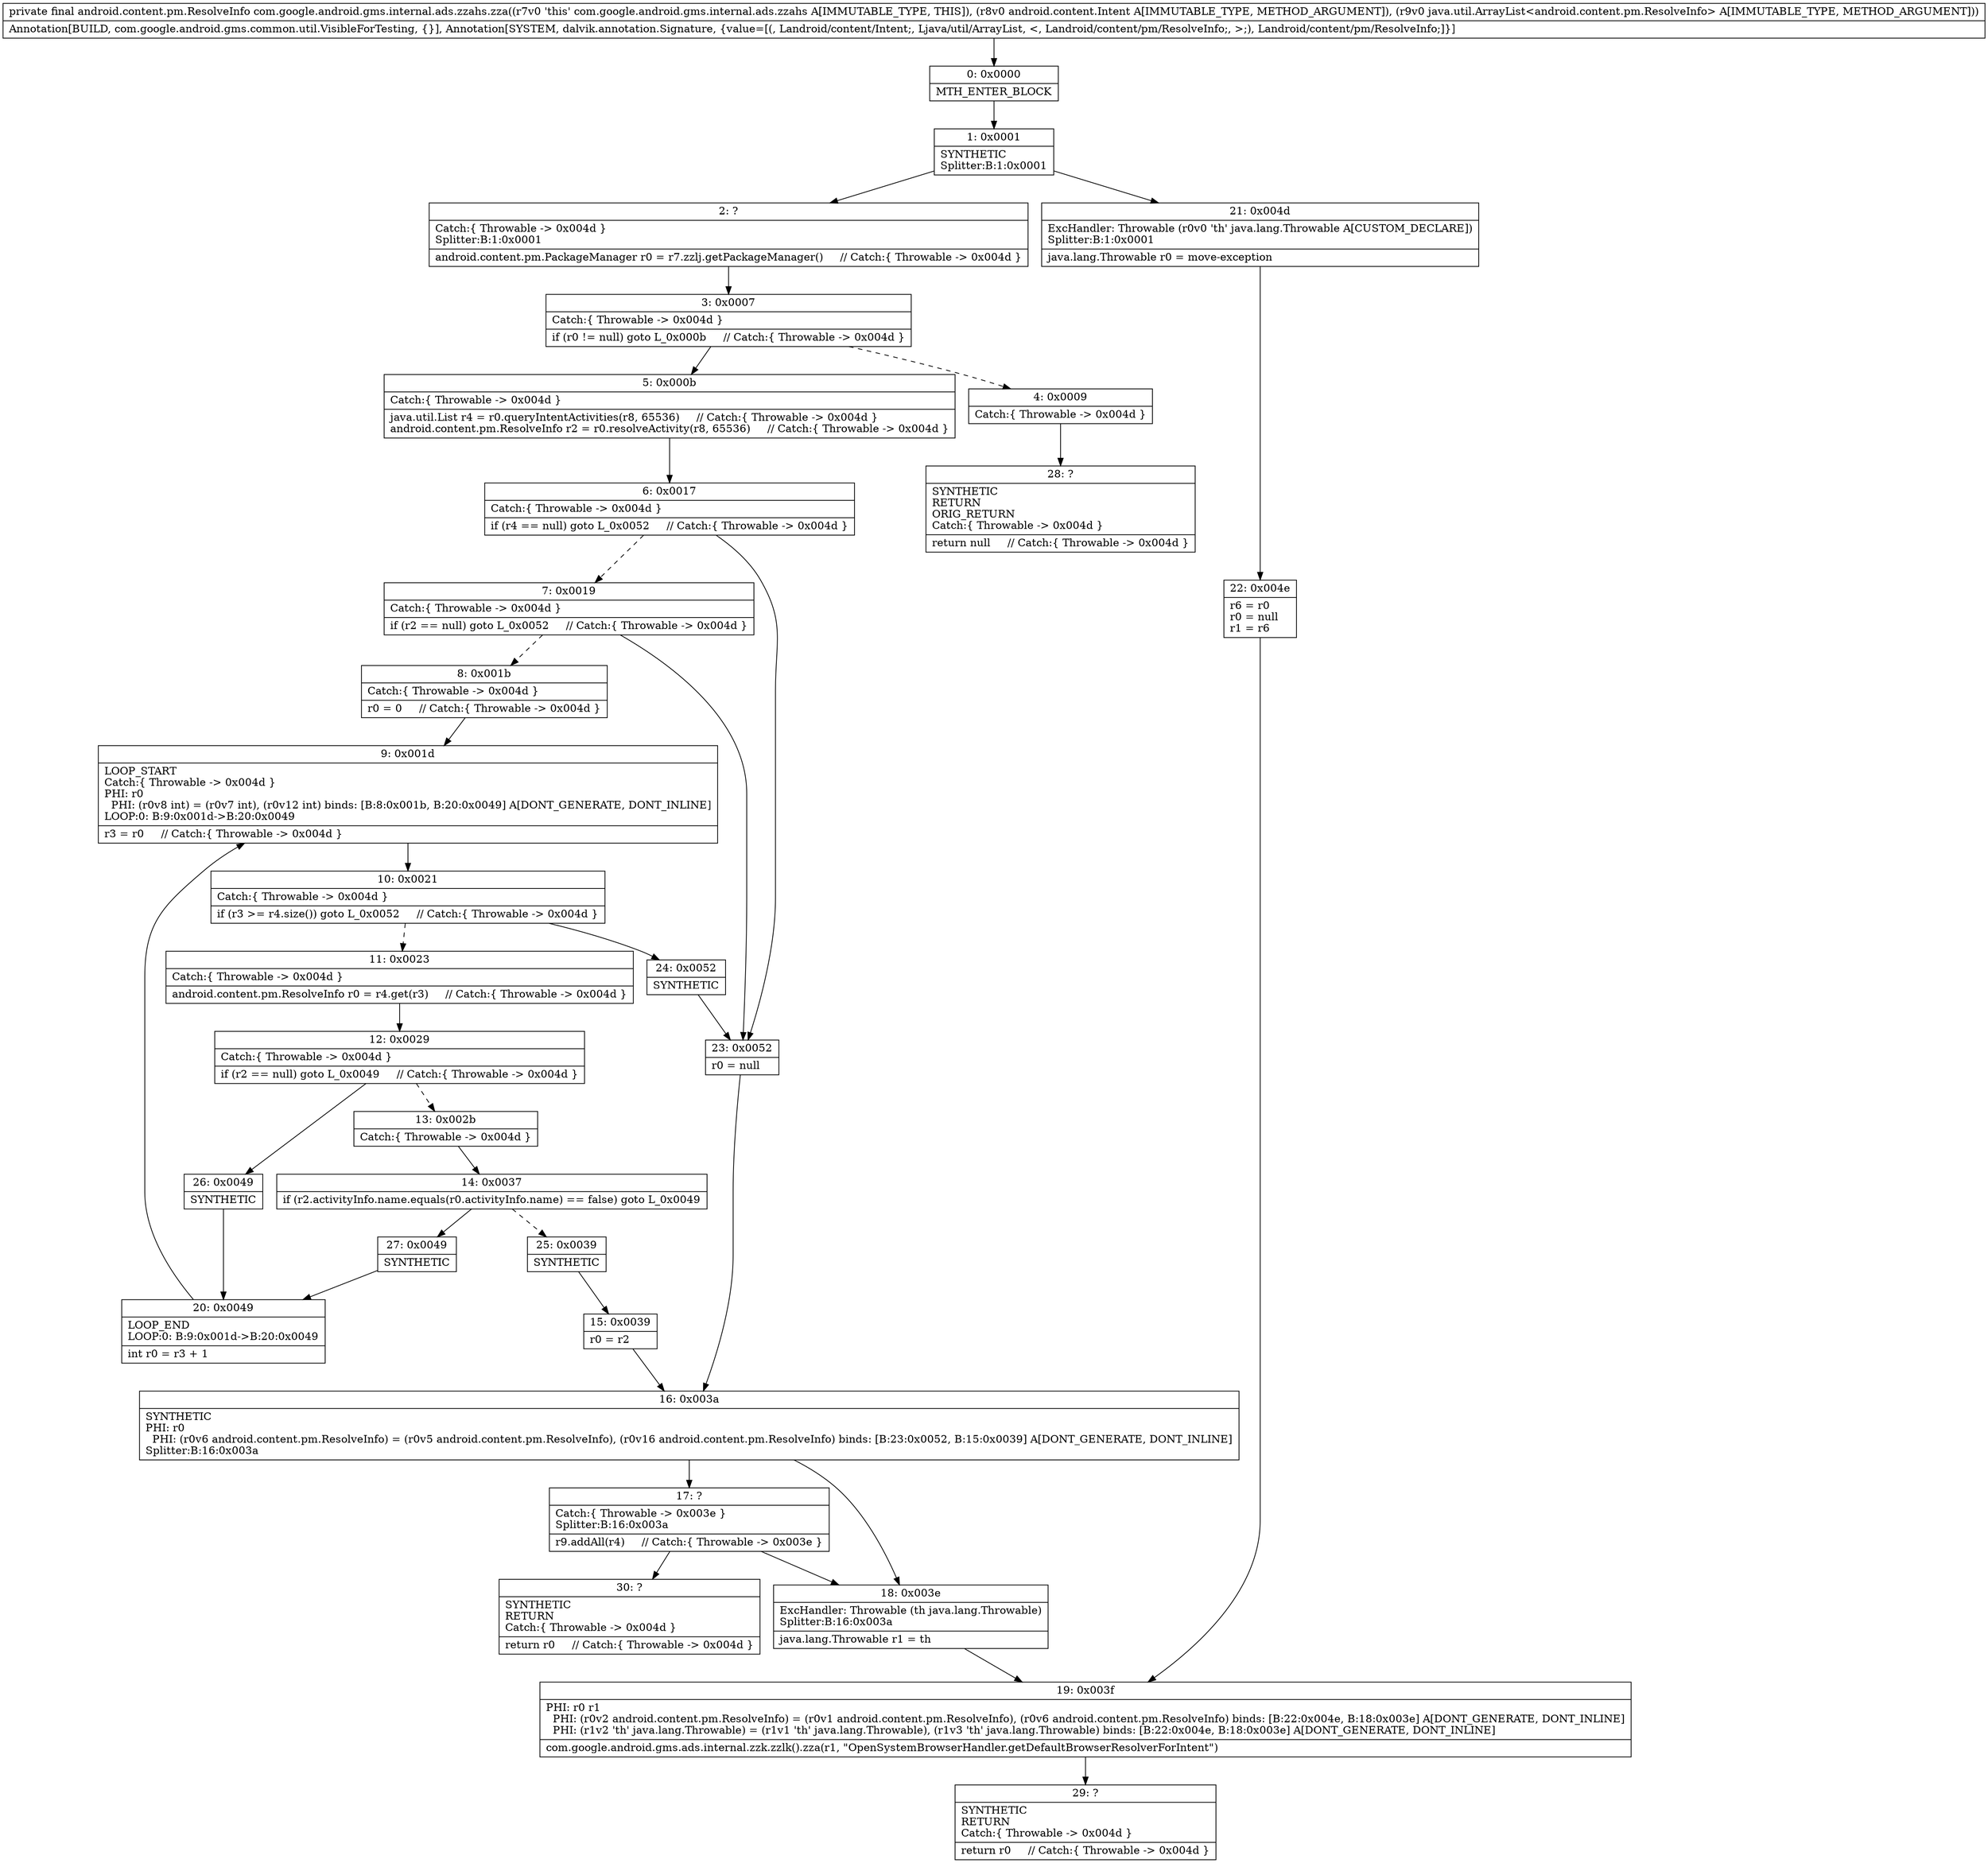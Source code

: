 digraph "CFG forcom.google.android.gms.internal.ads.zzahs.zza(Landroid\/content\/Intent;Ljava\/util\/ArrayList;)Landroid\/content\/pm\/ResolveInfo;" {
Node_0 [shape=record,label="{0\:\ 0x0000|MTH_ENTER_BLOCK\l}"];
Node_1 [shape=record,label="{1\:\ 0x0001|SYNTHETIC\lSplitter:B:1:0x0001\l}"];
Node_2 [shape=record,label="{2\:\ ?|Catch:\{ Throwable \-\> 0x004d \}\lSplitter:B:1:0x0001\l|android.content.pm.PackageManager r0 = r7.zzlj.getPackageManager()     \/\/ Catch:\{ Throwable \-\> 0x004d \}\l}"];
Node_3 [shape=record,label="{3\:\ 0x0007|Catch:\{ Throwable \-\> 0x004d \}\l|if (r0 != null) goto L_0x000b     \/\/ Catch:\{ Throwable \-\> 0x004d \}\l}"];
Node_4 [shape=record,label="{4\:\ 0x0009|Catch:\{ Throwable \-\> 0x004d \}\l}"];
Node_5 [shape=record,label="{5\:\ 0x000b|Catch:\{ Throwable \-\> 0x004d \}\l|java.util.List r4 = r0.queryIntentActivities(r8, 65536)     \/\/ Catch:\{ Throwable \-\> 0x004d \}\landroid.content.pm.ResolveInfo r2 = r0.resolveActivity(r8, 65536)     \/\/ Catch:\{ Throwable \-\> 0x004d \}\l}"];
Node_6 [shape=record,label="{6\:\ 0x0017|Catch:\{ Throwable \-\> 0x004d \}\l|if (r4 == null) goto L_0x0052     \/\/ Catch:\{ Throwable \-\> 0x004d \}\l}"];
Node_7 [shape=record,label="{7\:\ 0x0019|Catch:\{ Throwable \-\> 0x004d \}\l|if (r2 == null) goto L_0x0052     \/\/ Catch:\{ Throwable \-\> 0x004d \}\l}"];
Node_8 [shape=record,label="{8\:\ 0x001b|Catch:\{ Throwable \-\> 0x004d \}\l|r0 = 0     \/\/ Catch:\{ Throwable \-\> 0x004d \}\l}"];
Node_9 [shape=record,label="{9\:\ 0x001d|LOOP_START\lCatch:\{ Throwable \-\> 0x004d \}\lPHI: r0 \l  PHI: (r0v8 int) = (r0v7 int), (r0v12 int) binds: [B:8:0x001b, B:20:0x0049] A[DONT_GENERATE, DONT_INLINE]\lLOOP:0: B:9:0x001d\-\>B:20:0x0049\l|r3 = r0     \/\/ Catch:\{ Throwable \-\> 0x004d \}\l}"];
Node_10 [shape=record,label="{10\:\ 0x0021|Catch:\{ Throwable \-\> 0x004d \}\l|if (r3 \>= r4.size()) goto L_0x0052     \/\/ Catch:\{ Throwable \-\> 0x004d \}\l}"];
Node_11 [shape=record,label="{11\:\ 0x0023|Catch:\{ Throwable \-\> 0x004d \}\l|android.content.pm.ResolveInfo r0 = r4.get(r3)     \/\/ Catch:\{ Throwable \-\> 0x004d \}\l}"];
Node_12 [shape=record,label="{12\:\ 0x0029|Catch:\{ Throwable \-\> 0x004d \}\l|if (r2 == null) goto L_0x0049     \/\/ Catch:\{ Throwable \-\> 0x004d \}\l}"];
Node_13 [shape=record,label="{13\:\ 0x002b|Catch:\{ Throwable \-\> 0x004d \}\l}"];
Node_14 [shape=record,label="{14\:\ 0x0037|if (r2.activityInfo.name.equals(r0.activityInfo.name) == false) goto L_0x0049\l}"];
Node_15 [shape=record,label="{15\:\ 0x0039|r0 = r2\l}"];
Node_16 [shape=record,label="{16\:\ 0x003a|SYNTHETIC\lPHI: r0 \l  PHI: (r0v6 android.content.pm.ResolveInfo) = (r0v5 android.content.pm.ResolveInfo), (r0v16 android.content.pm.ResolveInfo) binds: [B:23:0x0052, B:15:0x0039] A[DONT_GENERATE, DONT_INLINE]\lSplitter:B:16:0x003a\l}"];
Node_17 [shape=record,label="{17\:\ ?|Catch:\{ Throwable \-\> 0x003e \}\lSplitter:B:16:0x003a\l|r9.addAll(r4)     \/\/ Catch:\{ Throwable \-\> 0x003e \}\l}"];
Node_18 [shape=record,label="{18\:\ 0x003e|ExcHandler: Throwable (th java.lang.Throwable)\lSplitter:B:16:0x003a\l|java.lang.Throwable r1 = th\l}"];
Node_19 [shape=record,label="{19\:\ 0x003f|PHI: r0 r1 \l  PHI: (r0v2 android.content.pm.ResolveInfo) = (r0v1 android.content.pm.ResolveInfo), (r0v6 android.content.pm.ResolveInfo) binds: [B:22:0x004e, B:18:0x003e] A[DONT_GENERATE, DONT_INLINE]\l  PHI: (r1v2 'th' java.lang.Throwable) = (r1v1 'th' java.lang.Throwable), (r1v3 'th' java.lang.Throwable) binds: [B:22:0x004e, B:18:0x003e] A[DONT_GENERATE, DONT_INLINE]\l|com.google.android.gms.ads.internal.zzk.zzlk().zza(r1, \"OpenSystemBrowserHandler.getDefaultBrowserResolverForIntent\")\l}"];
Node_20 [shape=record,label="{20\:\ 0x0049|LOOP_END\lLOOP:0: B:9:0x001d\-\>B:20:0x0049\l|int r0 = r3 + 1\l}"];
Node_21 [shape=record,label="{21\:\ 0x004d|ExcHandler: Throwable (r0v0 'th' java.lang.Throwable A[CUSTOM_DECLARE])\lSplitter:B:1:0x0001\l|java.lang.Throwable r0 = move\-exception\l}"];
Node_22 [shape=record,label="{22\:\ 0x004e|r6 = r0\lr0 = null\lr1 = r6\l}"];
Node_23 [shape=record,label="{23\:\ 0x0052|r0 = null\l}"];
Node_24 [shape=record,label="{24\:\ 0x0052|SYNTHETIC\l}"];
Node_25 [shape=record,label="{25\:\ 0x0039|SYNTHETIC\l}"];
Node_26 [shape=record,label="{26\:\ 0x0049|SYNTHETIC\l}"];
Node_27 [shape=record,label="{27\:\ 0x0049|SYNTHETIC\l}"];
Node_28 [shape=record,label="{28\:\ ?|SYNTHETIC\lRETURN\lORIG_RETURN\lCatch:\{ Throwable \-\> 0x004d \}\l|return null     \/\/ Catch:\{ Throwable \-\> 0x004d \}\l}"];
Node_29 [shape=record,label="{29\:\ ?|SYNTHETIC\lRETURN\lCatch:\{ Throwable \-\> 0x004d \}\l|return r0     \/\/ Catch:\{ Throwable \-\> 0x004d \}\l}"];
Node_30 [shape=record,label="{30\:\ ?|SYNTHETIC\lRETURN\lCatch:\{ Throwable \-\> 0x004d \}\l|return r0     \/\/ Catch:\{ Throwable \-\> 0x004d \}\l}"];
MethodNode[shape=record,label="{private final android.content.pm.ResolveInfo com.google.android.gms.internal.ads.zzahs.zza((r7v0 'this' com.google.android.gms.internal.ads.zzahs A[IMMUTABLE_TYPE, THIS]), (r8v0 android.content.Intent A[IMMUTABLE_TYPE, METHOD_ARGUMENT]), (r9v0 java.util.ArrayList\<android.content.pm.ResolveInfo\> A[IMMUTABLE_TYPE, METHOD_ARGUMENT]))  | Annotation[BUILD, com.google.android.gms.common.util.VisibleForTesting, \{\}], Annotation[SYSTEM, dalvik.annotation.Signature, \{value=[(, Landroid\/content\/Intent;, Ljava\/util\/ArrayList, \<, Landroid\/content\/pm\/ResolveInfo;, \>;), Landroid\/content\/pm\/ResolveInfo;]\}]\l}"];
MethodNode -> Node_0;
Node_0 -> Node_1;
Node_1 -> Node_2;
Node_1 -> Node_21;
Node_2 -> Node_3;
Node_3 -> Node_4[style=dashed];
Node_3 -> Node_5;
Node_4 -> Node_28;
Node_5 -> Node_6;
Node_6 -> Node_7[style=dashed];
Node_6 -> Node_23;
Node_7 -> Node_8[style=dashed];
Node_7 -> Node_23;
Node_8 -> Node_9;
Node_9 -> Node_10;
Node_10 -> Node_11[style=dashed];
Node_10 -> Node_24;
Node_11 -> Node_12;
Node_12 -> Node_13[style=dashed];
Node_12 -> Node_26;
Node_13 -> Node_14;
Node_14 -> Node_25[style=dashed];
Node_14 -> Node_27;
Node_15 -> Node_16;
Node_16 -> Node_17;
Node_16 -> Node_18;
Node_17 -> Node_18;
Node_17 -> Node_30;
Node_18 -> Node_19;
Node_19 -> Node_29;
Node_20 -> Node_9;
Node_21 -> Node_22;
Node_22 -> Node_19;
Node_23 -> Node_16;
Node_24 -> Node_23;
Node_25 -> Node_15;
Node_26 -> Node_20;
Node_27 -> Node_20;
}

